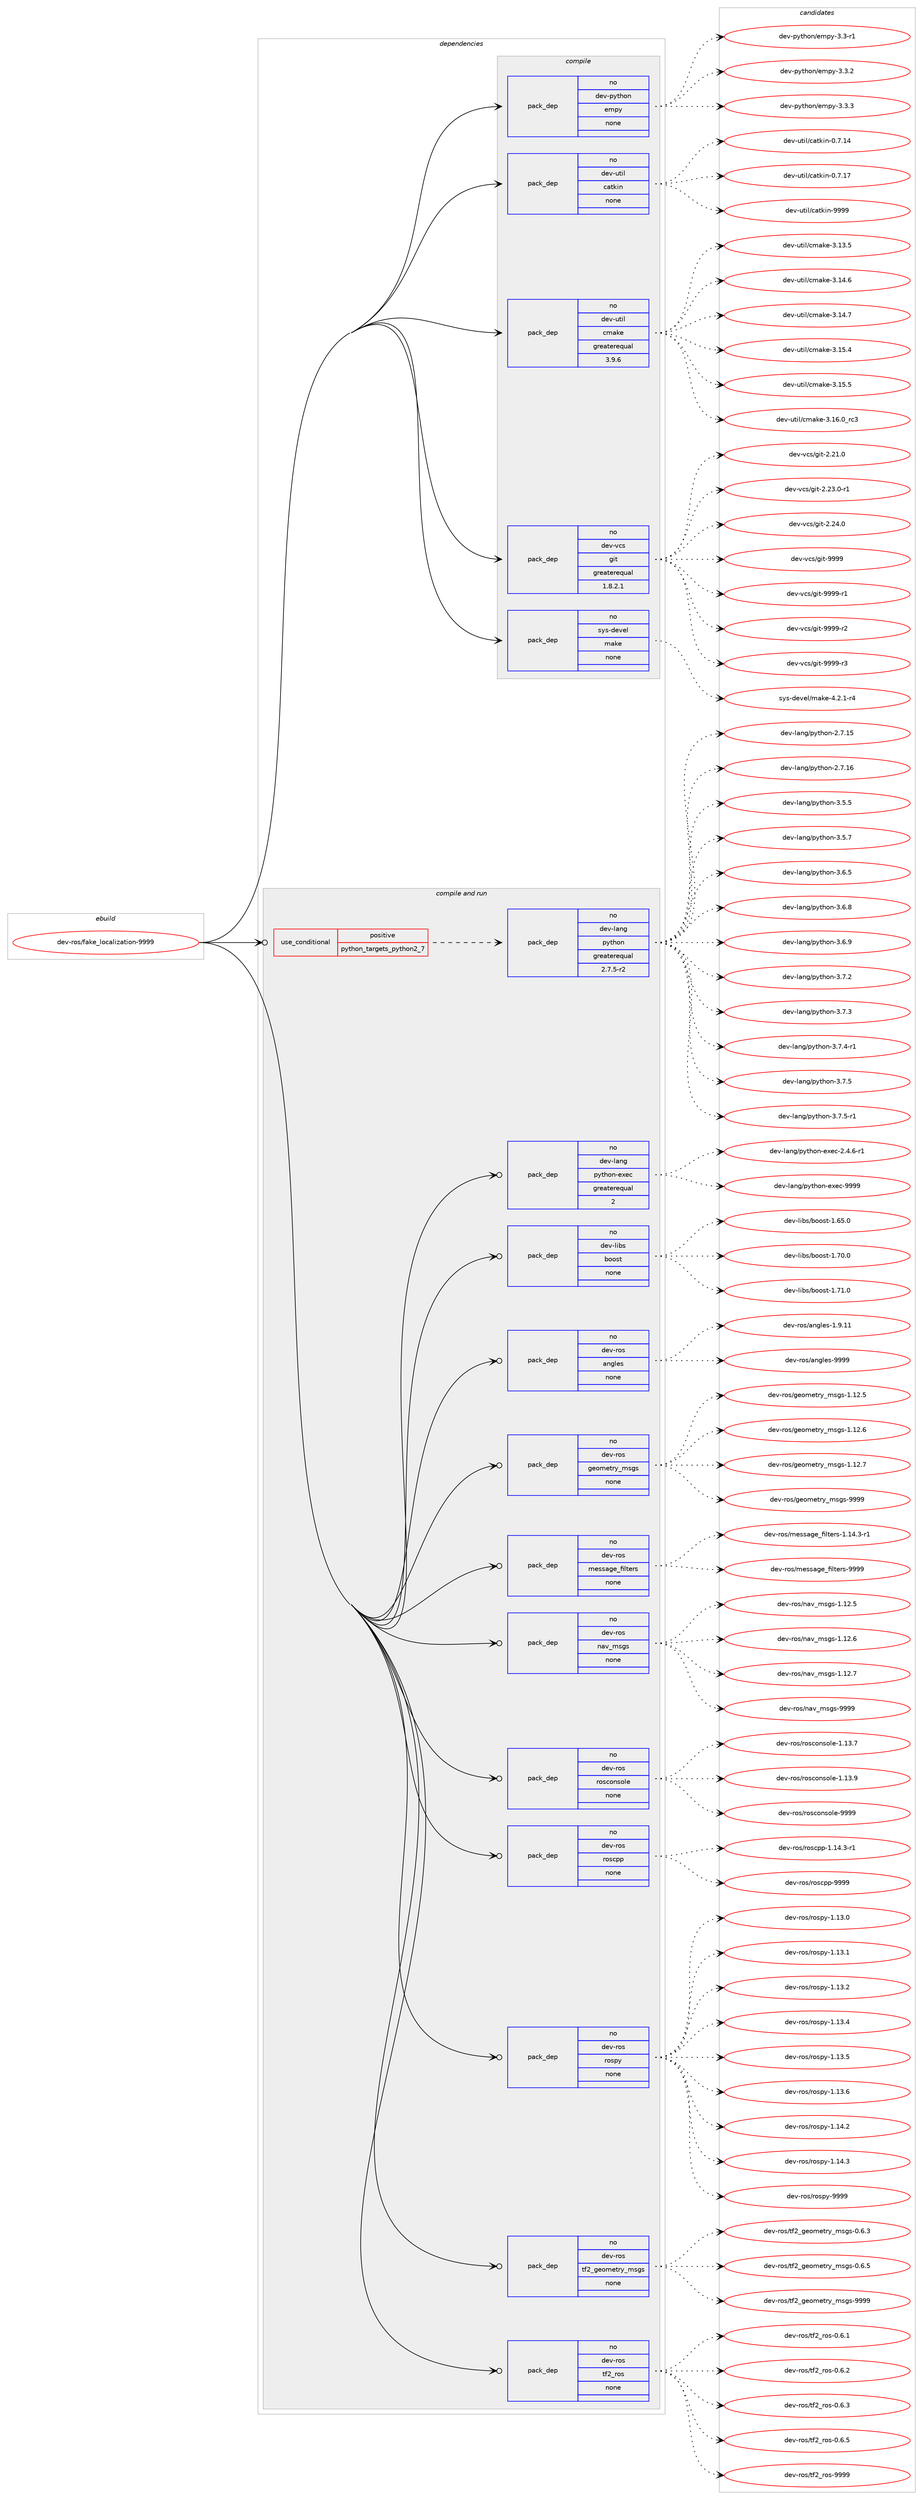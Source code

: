 digraph prolog {

# *************
# Graph options
# *************

newrank=true;
concentrate=true;
compound=true;
graph [rankdir=LR,fontname=Helvetica,fontsize=10,ranksep=1.5];#, ranksep=2.5, nodesep=0.2];
edge  [arrowhead=vee];
node  [fontname=Helvetica,fontsize=10];

# **********
# The ebuild
# **********

subgraph cluster_leftcol {
color=gray;
rank=same;
label=<<i>ebuild</i>>;
id [label="dev-ros/fake_localization-9999", color=red, width=4, href="../dev-ros/fake_localization-9999.svg"];
}

# ****************
# The dependencies
# ****************

subgraph cluster_midcol {
color=gray;
label=<<i>dependencies</i>>;
subgraph cluster_compile {
fillcolor="#eeeeee";
style=filled;
label=<<i>compile</i>>;
subgraph pack486602 {
dependency651683 [label=<<TABLE BORDER="0" CELLBORDER="1" CELLSPACING="0" CELLPADDING="4" WIDTH="220"><TR><TD ROWSPAN="6" CELLPADDING="30">pack_dep</TD></TR><TR><TD WIDTH="110">no</TD></TR><TR><TD>dev-python</TD></TR><TR><TD>empy</TD></TR><TR><TD>none</TD></TR><TR><TD></TD></TR></TABLE>>, shape=none, color=blue];
}
id:e -> dependency651683:w [weight=20,style="solid",arrowhead="vee"];
subgraph pack486603 {
dependency651684 [label=<<TABLE BORDER="0" CELLBORDER="1" CELLSPACING="0" CELLPADDING="4" WIDTH="220"><TR><TD ROWSPAN="6" CELLPADDING="30">pack_dep</TD></TR><TR><TD WIDTH="110">no</TD></TR><TR><TD>dev-util</TD></TR><TR><TD>catkin</TD></TR><TR><TD>none</TD></TR><TR><TD></TD></TR></TABLE>>, shape=none, color=blue];
}
id:e -> dependency651684:w [weight=20,style="solid",arrowhead="vee"];
subgraph pack486604 {
dependency651685 [label=<<TABLE BORDER="0" CELLBORDER="1" CELLSPACING="0" CELLPADDING="4" WIDTH="220"><TR><TD ROWSPAN="6" CELLPADDING="30">pack_dep</TD></TR><TR><TD WIDTH="110">no</TD></TR><TR><TD>dev-util</TD></TR><TR><TD>cmake</TD></TR><TR><TD>greaterequal</TD></TR><TR><TD>3.9.6</TD></TR></TABLE>>, shape=none, color=blue];
}
id:e -> dependency651685:w [weight=20,style="solid",arrowhead="vee"];
subgraph pack486605 {
dependency651686 [label=<<TABLE BORDER="0" CELLBORDER="1" CELLSPACING="0" CELLPADDING="4" WIDTH="220"><TR><TD ROWSPAN="6" CELLPADDING="30">pack_dep</TD></TR><TR><TD WIDTH="110">no</TD></TR><TR><TD>dev-vcs</TD></TR><TR><TD>git</TD></TR><TR><TD>greaterequal</TD></TR><TR><TD>1.8.2.1</TD></TR></TABLE>>, shape=none, color=blue];
}
id:e -> dependency651686:w [weight=20,style="solid",arrowhead="vee"];
subgraph pack486606 {
dependency651687 [label=<<TABLE BORDER="0" CELLBORDER="1" CELLSPACING="0" CELLPADDING="4" WIDTH="220"><TR><TD ROWSPAN="6" CELLPADDING="30">pack_dep</TD></TR><TR><TD WIDTH="110">no</TD></TR><TR><TD>sys-devel</TD></TR><TR><TD>make</TD></TR><TR><TD>none</TD></TR><TR><TD></TD></TR></TABLE>>, shape=none, color=blue];
}
id:e -> dependency651687:w [weight=20,style="solid",arrowhead="vee"];
}
subgraph cluster_compileandrun {
fillcolor="#eeeeee";
style=filled;
label=<<i>compile and run</i>>;
subgraph cond153175 {
dependency651688 [label=<<TABLE BORDER="0" CELLBORDER="1" CELLSPACING="0" CELLPADDING="4"><TR><TD ROWSPAN="3" CELLPADDING="10">use_conditional</TD></TR><TR><TD>positive</TD></TR><TR><TD>python_targets_python2_7</TD></TR></TABLE>>, shape=none, color=red];
subgraph pack486607 {
dependency651689 [label=<<TABLE BORDER="0" CELLBORDER="1" CELLSPACING="0" CELLPADDING="4" WIDTH="220"><TR><TD ROWSPAN="6" CELLPADDING="30">pack_dep</TD></TR><TR><TD WIDTH="110">no</TD></TR><TR><TD>dev-lang</TD></TR><TR><TD>python</TD></TR><TR><TD>greaterequal</TD></TR><TR><TD>2.7.5-r2</TD></TR></TABLE>>, shape=none, color=blue];
}
dependency651688:e -> dependency651689:w [weight=20,style="dashed",arrowhead="vee"];
}
id:e -> dependency651688:w [weight=20,style="solid",arrowhead="odotvee"];
subgraph pack486608 {
dependency651690 [label=<<TABLE BORDER="0" CELLBORDER="1" CELLSPACING="0" CELLPADDING="4" WIDTH="220"><TR><TD ROWSPAN="6" CELLPADDING="30">pack_dep</TD></TR><TR><TD WIDTH="110">no</TD></TR><TR><TD>dev-lang</TD></TR><TR><TD>python-exec</TD></TR><TR><TD>greaterequal</TD></TR><TR><TD>2</TD></TR></TABLE>>, shape=none, color=blue];
}
id:e -> dependency651690:w [weight=20,style="solid",arrowhead="odotvee"];
subgraph pack486609 {
dependency651691 [label=<<TABLE BORDER="0" CELLBORDER="1" CELLSPACING="0" CELLPADDING="4" WIDTH="220"><TR><TD ROWSPAN="6" CELLPADDING="30">pack_dep</TD></TR><TR><TD WIDTH="110">no</TD></TR><TR><TD>dev-libs</TD></TR><TR><TD>boost</TD></TR><TR><TD>none</TD></TR><TR><TD></TD></TR></TABLE>>, shape=none, color=blue];
}
id:e -> dependency651691:w [weight=20,style="solid",arrowhead="odotvee"];
subgraph pack486610 {
dependency651692 [label=<<TABLE BORDER="0" CELLBORDER="1" CELLSPACING="0" CELLPADDING="4" WIDTH="220"><TR><TD ROWSPAN="6" CELLPADDING="30">pack_dep</TD></TR><TR><TD WIDTH="110">no</TD></TR><TR><TD>dev-ros</TD></TR><TR><TD>angles</TD></TR><TR><TD>none</TD></TR><TR><TD></TD></TR></TABLE>>, shape=none, color=blue];
}
id:e -> dependency651692:w [weight=20,style="solid",arrowhead="odotvee"];
subgraph pack486611 {
dependency651693 [label=<<TABLE BORDER="0" CELLBORDER="1" CELLSPACING="0" CELLPADDING="4" WIDTH="220"><TR><TD ROWSPAN="6" CELLPADDING="30">pack_dep</TD></TR><TR><TD WIDTH="110">no</TD></TR><TR><TD>dev-ros</TD></TR><TR><TD>geometry_msgs</TD></TR><TR><TD>none</TD></TR><TR><TD></TD></TR></TABLE>>, shape=none, color=blue];
}
id:e -> dependency651693:w [weight=20,style="solid",arrowhead="odotvee"];
subgraph pack486612 {
dependency651694 [label=<<TABLE BORDER="0" CELLBORDER="1" CELLSPACING="0" CELLPADDING="4" WIDTH="220"><TR><TD ROWSPAN="6" CELLPADDING="30">pack_dep</TD></TR><TR><TD WIDTH="110">no</TD></TR><TR><TD>dev-ros</TD></TR><TR><TD>message_filters</TD></TR><TR><TD>none</TD></TR><TR><TD></TD></TR></TABLE>>, shape=none, color=blue];
}
id:e -> dependency651694:w [weight=20,style="solid",arrowhead="odotvee"];
subgraph pack486613 {
dependency651695 [label=<<TABLE BORDER="0" CELLBORDER="1" CELLSPACING="0" CELLPADDING="4" WIDTH="220"><TR><TD ROWSPAN="6" CELLPADDING="30">pack_dep</TD></TR><TR><TD WIDTH="110">no</TD></TR><TR><TD>dev-ros</TD></TR><TR><TD>nav_msgs</TD></TR><TR><TD>none</TD></TR><TR><TD></TD></TR></TABLE>>, shape=none, color=blue];
}
id:e -> dependency651695:w [weight=20,style="solid",arrowhead="odotvee"];
subgraph pack486614 {
dependency651696 [label=<<TABLE BORDER="0" CELLBORDER="1" CELLSPACING="0" CELLPADDING="4" WIDTH="220"><TR><TD ROWSPAN="6" CELLPADDING="30">pack_dep</TD></TR><TR><TD WIDTH="110">no</TD></TR><TR><TD>dev-ros</TD></TR><TR><TD>rosconsole</TD></TR><TR><TD>none</TD></TR><TR><TD></TD></TR></TABLE>>, shape=none, color=blue];
}
id:e -> dependency651696:w [weight=20,style="solid",arrowhead="odotvee"];
subgraph pack486615 {
dependency651697 [label=<<TABLE BORDER="0" CELLBORDER="1" CELLSPACING="0" CELLPADDING="4" WIDTH="220"><TR><TD ROWSPAN="6" CELLPADDING="30">pack_dep</TD></TR><TR><TD WIDTH="110">no</TD></TR><TR><TD>dev-ros</TD></TR><TR><TD>roscpp</TD></TR><TR><TD>none</TD></TR><TR><TD></TD></TR></TABLE>>, shape=none, color=blue];
}
id:e -> dependency651697:w [weight=20,style="solid",arrowhead="odotvee"];
subgraph pack486616 {
dependency651698 [label=<<TABLE BORDER="0" CELLBORDER="1" CELLSPACING="0" CELLPADDING="4" WIDTH="220"><TR><TD ROWSPAN="6" CELLPADDING="30">pack_dep</TD></TR><TR><TD WIDTH="110">no</TD></TR><TR><TD>dev-ros</TD></TR><TR><TD>rospy</TD></TR><TR><TD>none</TD></TR><TR><TD></TD></TR></TABLE>>, shape=none, color=blue];
}
id:e -> dependency651698:w [weight=20,style="solid",arrowhead="odotvee"];
subgraph pack486617 {
dependency651699 [label=<<TABLE BORDER="0" CELLBORDER="1" CELLSPACING="0" CELLPADDING="4" WIDTH="220"><TR><TD ROWSPAN="6" CELLPADDING="30">pack_dep</TD></TR><TR><TD WIDTH="110">no</TD></TR><TR><TD>dev-ros</TD></TR><TR><TD>tf2_geometry_msgs</TD></TR><TR><TD>none</TD></TR><TR><TD></TD></TR></TABLE>>, shape=none, color=blue];
}
id:e -> dependency651699:w [weight=20,style="solid",arrowhead="odotvee"];
subgraph pack486618 {
dependency651700 [label=<<TABLE BORDER="0" CELLBORDER="1" CELLSPACING="0" CELLPADDING="4" WIDTH="220"><TR><TD ROWSPAN="6" CELLPADDING="30">pack_dep</TD></TR><TR><TD WIDTH="110">no</TD></TR><TR><TD>dev-ros</TD></TR><TR><TD>tf2_ros</TD></TR><TR><TD>none</TD></TR><TR><TD></TD></TR></TABLE>>, shape=none, color=blue];
}
id:e -> dependency651700:w [weight=20,style="solid",arrowhead="odotvee"];
}
subgraph cluster_run {
fillcolor="#eeeeee";
style=filled;
label=<<i>run</i>>;
}
}

# **************
# The candidates
# **************

subgraph cluster_choices {
rank=same;
color=gray;
label=<<i>candidates</i>>;

subgraph choice486602 {
color=black;
nodesep=1;
choice1001011184511212111610411111047101109112121455146514511449 [label="dev-python/empy-3.3-r1", color=red, width=4,href="../dev-python/empy-3.3-r1.svg"];
choice1001011184511212111610411111047101109112121455146514650 [label="dev-python/empy-3.3.2", color=red, width=4,href="../dev-python/empy-3.3.2.svg"];
choice1001011184511212111610411111047101109112121455146514651 [label="dev-python/empy-3.3.3", color=red, width=4,href="../dev-python/empy-3.3.3.svg"];
dependency651683:e -> choice1001011184511212111610411111047101109112121455146514511449:w [style=dotted,weight="100"];
dependency651683:e -> choice1001011184511212111610411111047101109112121455146514650:w [style=dotted,weight="100"];
dependency651683:e -> choice1001011184511212111610411111047101109112121455146514651:w [style=dotted,weight="100"];
}
subgraph choice486603 {
color=black;
nodesep=1;
choice1001011184511711610510847999711610710511045484655464952 [label="dev-util/catkin-0.7.14", color=red, width=4,href="../dev-util/catkin-0.7.14.svg"];
choice1001011184511711610510847999711610710511045484655464955 [label="dev-util/catkin-0.7.17", color=red, width=4,href="../dev-util/catkin-0.7.17.svg"];
choice100101118451171161051084799971161071051104557575757 [label="dev-util/catkin-9999", color=red, width=4,href="../dev-util/catkin-9999.svg"];
dependency651684:e -> choice1001011184511711610510847999711610710511045484655464952:w [style=dotted,weight="100"];
dependency651684:e -> choice1001011184511711610510847999711610710511045484655464955:w [style=dotted,weight="100"];
dependency651684:e -> choice100101118451171161051084799971161071051104557575757:w [style=dotted,weight="100"];
}
subgraph choice486604 {
color=black;
nodesep=1;
choice1001011184511711610510847991099710710145514649514653 [label="dev-util/cmake-3.13.5", color=red, width=4,href="../dev-util/cmake-3.13.5.svg"];
choice1001011184511711610510847991099710710145514649524654 [label="dev-util/cmake-3.14.6", color=red, width=4,href="../dev-util/cmake-3.14.6.svg"];
choice1001011184511711610510847991099710710145514649524655 [label="dev-util/cmake-3.14.7", color=red, width=4,href="../dev-util/cmake-3.14.7.svg"];
choice1001011184511711610510847991099710710145514649534652 [label="dev-util/cmake-3.15.4", color=red, width=4,href="../dev-util/cmake-3.15.4.svg"];
choice1001011184511711610510847991099710710145514649534653 [label="dev-util/cmake-3.15.5", color=red, width=4,href="../dev-util/cmake-3.15.5.svg"];
choice1001011184511711610510847991099710710145514649544648951149951 [label="dev-util/cmake-3.16.0_rc3", color=red, width=4,href="../dev-util/cmake-3.16.0_rc3.svg"];
dependency651685:e -> choice1001011184511711610510847991099710710145514649514653:w [style=dotted,weight="100"];
dependency651685:e -> choice1001011184511711610510847991099710710145514649524654:w [style=dotted,weight="100"];
dependency651685:e -> choice1001011184511711610510847991099710710145514649524655:w [style=dotted,weight="100"];
dependency651685:e -> choice1001011184511711610510847991099710710145514649534652:w [style=dotted,weight="100"];
dependency651685:e -> choice1001011184511711610510847991099710710145514649534653:w [style=dotted,weight="100"];
dependency651685:e -> choice1001011184511711610510847991099710710145514649544648951149951:w [style=dotted,weight="100"];
}
subgraph choice486605 {
color=black;
nodesep=1;
choice10010111845118991154710310511645504650494648 [label="dev-vcs/git-2.21.0", color=red, width=4,href="../dev-vcs/git-2.21.0.svg"];
choice100101118451189911547103105116455046505146484511449 [label="dev-vcs/git-2.23.0-r1", color=red, width=4,href="../dev-vcs/git-2.23.0-r1.svg"];
choice10010111845118991154710310511645504650524648 [label="dev-vcs/git-2.24.0", color=red, width=4,href="../dev-vcs/git-2.24.0.svg"];
choice1001011184511899115471031051164557575757 [label="dev-vcs/git-9999", color=red, width=4,href="../dev-vcs/git-9999.svg"];
choice10010111845118991154710310511645575757574511449 [label="dev-vcs/git-9999-r1", color=red, width=4,href="../dev-vcs/git-9999-r1.svg"];
choice10010111845118991154710310511645575757574511450 [label="dev-vcs/git-9999-r2", color=red, width=4,href="../dev-vcs/git-9999-r2.svg"];
choice10010111845118991154710310511645575757574511451 [label="dev-vcs/git-9999-r3", color=red, width=4,href="../dev-vcs/git-9999-r3.svg"];
dependency651686:e -> choice10010111845118991154710310511645504650494648:w [style=dotted,weight="100"];
dependency651686:e -> choice100101118451189911547103105116455046505146484511449:w [style=dotted,weight="100"];
dependency651686:e -> choice10010111845118991154710310511645504650524648:w [style=dotted,weight="100"];
dependency651686:e -> choice1001011184511899115471031051164557575757:w [style=dotted,weight="100"];
dependency651686:e -> choice10010111845118991154710310511645575757574511449:w [style=dotted,weight="100"];
dependency651686:e -> choice10010111845118991154710310511645575757574511450:w [style=dotted,weight="100"];
dependency651686:e -> choice10010111845118991154710310511645575757574511451:w [style=dotted,weight="100"];
}
subgraph choice486606 {
color=black;
nodesep=1;
choice1151211154510010111810110847109971071014552465046494511452 [label="sys-devel/make-4.2.1-r4", color=red, width=4,href="../sys-devel/make-4.2.1-r4.svg"];
dependency651687:e -> choice1151211154510010111810110847109971071014552465046494511452:w [style=dotted,weight="100"];
}
subgraph choice486607 {
color=black;
nodesep=1;
choice10010111845108971101034711212111610411111045504655464953 [label="dev-lang/python-2.7.15", color=red, width=4,href="../dev-lang/python-2.7.15.svg"];
choice10010111845108971101034711212111610411111045504655464954 [label="dev-lang/python-2.7.16", color=red, width=4,href="../dev-lang/python-2.7.16.svg"];
choice100101118451089711010347112121116104111110455146534653 [label="dev-lang/python-3.5.5", color=red, width=4,href="../dev-lang/python-3.5.5.svg"];
choice100101118451089711010347112121116104111110455146534655 [label="dev-lang/python-3.5.7", color=red, width=4,href="../dev-lang/python-3.5.7.svg"];
choice100101118451089711010347112121116104111110455146544653 [label="dev-lang/python-3.6.5", color=red, width=4,href="../dev-lang/python-3.6.5.svg"];
choice100101118451089711010347112121116104111110455146544656 [label="dev-lang/python-3.6.8", color=red, width=4,href="../dev-lang/python-3.6.8.svg"];
choice100101118451089711010347112121116104111110455146544657 [label="dev-lang/python-3.6.9", color=red, width=4,href="../dev-lang/python-3.6.9.svg"];
choice100101118451089711010347112121116104111110455146554650 [label="dev-lang/python-3.7.2", color=red, width=4,href="../dev-lang/python-3.7.2.svg"];
choice100101118451089711010347112121116104111110455146554651 [label="dev-lang/python-3.7.3", color=red, width=4,href="../dev-lang/python-3.7.3.svg"];
choice1001011184510897110103471121211161041111104551465546524511449 [label="dev-lang/python-3.7.4-r1", color=red, width=4,href="../dev-lang/python-3.7.4-r1.svg"];
choice100101118451089711010347112121116104111110455146554653 [label="dev-lang/python-3.7.5", color=red, width=4,href="../dev-lang/python-3.7.5.svg"];
choice1001011184510897110103471121211161041111104551465546534511449 [label="dev-lang/python-3.7.5-r1", color=red, width=4,href="../dev-lang/python-3.7.5-r1.svg"];
dependency651689:e -> choice10010111845108971101034711212111610411111045504655464953:w [style=dotted,weight="100"];
dependency651689:e -> choice10010111845108971101034711212111610411111045504655464954:w [style=dotted,weight="100"];
dependency651689:e -> choice100101118451089711010347112121116104111110455146534653:w [style=dotted,weight="100"];
dependency651689:e -> choice100101118451089711010347112121116104111110455146534655:w [style=dotted,weight="100"];
dependency651689:e -> choice100101118451089711010347112121116104111110455146544653:w [style=dotted,weight="100"];
dependency651689:e -> choice100101118451089711010347112121116104111110455146544656:w [style=dotted,weight="100"];
dependency651689:e -> choice100101118451089711010347112121116104111110455146544657:w [style=dotted,weight="100"];
dependency651689:e -> choice100101118451089711010347112121116104111110455146554650:w [style=dotted,weight="100"];
dependency651689:e -> choice100101118451089711010347112121116104111110455146554651:w [style=dotted,weight="100"];
dependency651689:e -> choice1001011184510897110103471121211161041111104551465546524511449:w [style=dotted,weight="100"];
dependency651689:e -> choice100101118451089711010347112121116104111110455146554653:w [style=dotted,weight="100"];
dependency651689:e -> choice1001011184510897110103471121211161041111104551465546534511449:w [style=dotted,weight="100"];
}
subgraph choice486608 {
color=black;
nodesep=1;
choice10010111845108971101034711212111610411111045101120101994550465246544511449 [label="dev-lang/python-exec-2.4.6-r1", color=red, width=4,href="../dev-lang/python-exec-2.4.6-r1.svg"];
choice10010111845108971101034711212111610411111045101120101994557575757 [label="dev-lang/python-exec-9999", color=red, width=4,href="../dev-lang/python-exec-9999.svg"];
dependency651690:e -> choice10010111845108971101034711212111610411111045101120101994550465246544511449:w [style=dotted,weight="100"];
dependency651690:e -> choice10010111845108971101034711212111610411111045101120101994557575757:w [style=dotted,weight="100"];
}
subgraph choice486609 {
color=black;
nodesep=1;
choice1001011184510810598115479811111111511645494654534648 [label="dev-libs/boost-1.65.0", color=red, width=4,href="../dev-libs/boost-1.65.0.svg"];
choice1001011184510810598115479811111111511645494655484648 [label="dev-libs/boost-1.70.0", color=red, width=4,href="../dev-libs/boost-1.70.0.svg"];
choice1001011184510810598115479811111111511645494655494648 [label="dev-libs/boost-1.71.0", color=red, width=4,href="../dev-libs/boost-1.71.0.svg"];
dependency651691:e -> choice1001011184510810598115479811111111511645494654534648:w [style=dotted,weight="100"];
dependency651691:e -> choice1001011184510810598115479811111111511645494655484648:w [style=dotted,weight="100"];
dependency651691:e -> choice1001011184510810598115479811111111511645494655494648:w [style=dotted,weight="100"];
}
subgraph choice486610 {
color=black;
nodesep=1;
choice10010111845114111115479711010310810111545494657464949 [label="dev-ros/angles-1.9.11", color=red, width=4,href="../dev-ros/angles-1.9.11.svg"];
choice1001011184511411111547971101031081011154557575757 [label="dev-ros/angles-9999", color=red, width=4,href="../dev-ros/angles-9999.svg"];
dependency651692:e -> choice10010111845114111115479711010310810111545494657464949:w [style=dotted,weight="100"];
dependency651692:e -> choice1001011184511411111547971101031081011154557575757:w [style=dotted,weight="100"];
}
subgraph choice486611 {
color=black;
nodesep=1;
choice10010111845114111115471031011111091011161141219510911510311545494649504653 [label="dev-ros/geometry_msgs-1.12.5", color=red, width=4,href="../dev-ros/geometry_msgs-1.12.5.svg"];
choice10010111845114111115471031011111091011161141219510911510311545494649504654 [label="dev-ros/geometry_msgs-1.12.6", color=red, width=4,href="../dev-ros/geometry_msgs-1.12.6.svg"];
choice10010111845114111115471031011111091011161141219510911510311545494649504655 [label="dev-ros/geometry_msgs-1.12.7", color=red, width=4,href="../dev-ros/geometry_msgs-1.12.7.svg"];
choice1001011184511411111547103101111109101116114121951091151031154557575757 [label="dev-ros/geometry_msgs-9999", color=red, width=4,href="../dev-ros/geometry_msgs-9999.svg"];
dependency651693:e -> choice10010111845114111115471031011111091011161141219510911510311545494649504653:w [style=dotted,weight="100"];
dependency651693:e -> choice10010111845114111115471031011111091011161141219510911510311545494649504654:w [style=dotted,weight="100"];
dependency651693:e -> choice10010111845114111115471031011111091011161141219510911510311545494649504655:w [style=dotted,weight="100"];
dependency651693:e -> choice1001011184511411111547103101111109101116114121951091151031154557575757:w [style=dotted,weight="100"];
}
subgraph choice486612 {
color=black;
nodesep=1;
choice10010111845114111115471091011151159710310195102105108116101114115454946495246514511449 [label="dev-ros/message_filters-1.14.3-r1", color=red, width=4,href="../dev-ros/message_filters-1.14.3-r1.svg"];
choice100101118451141111154710910111511597103101951021051081161011141154557575757 [label="dev-ros/message_filters-9999", color=red, width=4,href="../dev-ros/message_filters-9999.svg"];
dependency651694:e -> choice10010111845114111115471091011151159710310195102105108116101114115454946495246514511449:w [style=dotted,weight="100"];
dependency651694:e -> choice100101118451141111154710910111511597103101951021051081161011141154557575757:w [style=dotted,weight="100"];
}
subgraph choice486613 {
color=black;
nodesep=1;
choice1001011184511411111547110971189510911510311545494649504653 [label="dev-ros/nav_msgs-1.12.5", color=red, width=4,href="../dev-ros/nav_msgs-1.12.5.svg"];
choice1001011184511411111547110971189510911510311545494649504654 [label="dev-ros/nav_msgs-1.12.6", color=red, width=4,href="../dev-ros/nav_msgs-1.12.6.svg"];
choice1001011184511411111547110971189510911510311545494649504655 [label="dev-ros/nav_msgs-1.12.7", color=red, width=4,href="../dev-ros/nav_msgs-1.12.7.svg"];
choice100101118451141111154711097118951091151031154557575757 [label="dev-ros/nav_msgs-9999", color=red, width=4,href="../dev-ros/nav_msgs-9999.svg"];
dependency651695:e -> choice1001011184511411111547110971189510911510311545494649504653:w [style=dotted,weight="100"];
dependency651695:e -> choice1001011184511411111547110971189510911510311545494649504654:w [style=dotted,weight="100"];
dependency651695:e -> choice1001011184511411111547110971189510911510311545494649504655:w [style=dotted,weight="100"];
dependency651695:e -> choice100101118451141111154711097118951091151031154557575757:w [style=dotted,weight="100"];
}
subgraph choice486614 {
color=black;
nodesep=1;
choice10010111845114111115471141111159911111011511110810145494649514655 [label="dev-ros/rosconsole-1.13.7", color=red, width=4,href="../dev-ros/rosconsole-1.13.7.svg"];
choice10010111845114111115471141111159911111011511110810145494649514657 [label="dev-ros/rosconsole-1.13.9", color=red, width=4,href="../dev-ros/rosconsole-1.13.9.svg"];
choice1001011184511411111547114111115991111101151111081014557575757 [label="dev-ros/rosconsole-9999", color=red, width=4,href="../dev-ros/rosconsole-9999.svg"];
dependency651696:e -> choice10010111845114111115471141111159911111011511110810145494649514655:w [style=dotted,weight="100"];
dependency651696:e -> choice10010111845114111115471141111159911111011511110810145494649514657:w [style=dotted,weight="100"];
dependency651696:e -> choice1001011184511411111547114111115991111101151111081014557575757:w [style=dotted,weight="100"];
}
subgraph choice486615 {
color=black;
nodesep=1;
choice100101118451141111154711411111599112112454946495246514511449 [label="dev-ros/roscpp-1.14.3-r1", color=red, width=4,href="../dev-ros/roscpp-1.14.3-r1.svg"];
choice1001011184511411111547114111115991121124557575757 [label="dev-ros/roscpp-9999", color=red, width=4,href="../dev-ros/roscpp-9999.svg"];
dependency651697:e -> choice100101118451141111154711411111599112112454946495246514511449:w [style=dotted,weight="100"];
dependency651697:e -> choice1001011184511411111547114111115991121124557575757:w [style=dotted,weight="100"];
}
subgraph choice486616 {
color=black;
nodesep=1;
choice100101118451141111154711411111511212145494649514648 [label="dev-ros/rospy-1.13.0", color=red, width=4,href="../dev-ros/rospy-1.13.0.svg"];
choice100101118451141111154711411111511212145494649514649 [label="dev-ros/rospy-1.13.1", color=red, width=4,href="../dev-ros/rospy-1.13.1.svg"];
choice100101118451141111154711411111511212145494649514650 [label="dev-ros/rospy-1.13.2", color=red, width=4,href="../dev-ros/rospy-1.13.2.svg"];
choice100101118451141111154711411111511212145494649514652 [label="dev-ros/rospy-1.13.4", color=red, width=4,href="../dev-ros/rospy-1.13.4.svg"];
choice100101118451141111154711411111511212145494649514653 [label="dev-ros/rospy-1.13.5", color=red, width=4,href="../dev-ros/rospy-1.13.5.svg"];
choice100101118451141111154711411111511212145494649514654 [label="dev-ros/rospy-1.13.6", color=red, width=4,href="../dev-ros/rospy-1.13.6.svg"];
choice100101118451141111154711411111511212145494649524650 [label="dev-ros/rospy-1.14.2", color=red, width=4,href="../dev-ros/rospy-1.14.2.svg"];
choice100101118451141111154711411111511212145494649524651 [label="dev-ros/rospy-1.14.3", color=red, width=4,href="../dev-ros/rospy-1.14.3.svg"];
choice10010111845114111115471141111151121214557575757 [label="dev-ros/rospy-9999", color=red, width=4,href="../dev-ros/rospy-9999.svg"];
dependency651698:e -> choice100101118451141111154711411111511212145494649514648:w [style=dotted,weight="100"];
dependency651698:e -> choice100101118451141111154711411111511212145494649514649:w [style=dotted,weight="100"];
dependency651698:e -> choice100101118451141111154711411111511212145494649514650:w [style=dotted,weight="100"];
dependency651698:e -> choice100101118451141111154711411111511212145494649514652:w [style=dotted,weight="100"];
dependency651698:e -> choice100101118451141111154711411111511212145494649514653:w [style=dotted,weight="100"];
dependency651698:e -> choice100101118451141111154711411111511212145494649514654:w [style=dotted,weight="100"];
dependency651698:e -> choice100101118451141111154711411111511212145494649524650:w [style=dotted,weight="100"];
dependency651698:e -> choice100101118451141111154711411111511212145494649524651:w [style=dotted,weight="100"];
dependency651698:e -> choice10010111845114111115471141111151121214557575757:w [style=dotted,weight="100"];
}
subgraph choice486617 {
color=black;
nodesep=1;
choice1001011184511411111547116102509510310111110910111611412195109115103115454846544651 [label="dev-ros/tf2_geometry_msgs-0.6.3", color=red, width=4,href="../dev-ros/tf2_geometry_msgs-0.6.3.svg"];
choice1001011184511411111547116102509510310111110910111611412195109115103115454846544653 [label="dev-ros/tf2_geometry_msgs-0.6.5", color=red, width=4,href="../dev-ros/tf2_geometry_msgs-0.6.5.svg"];
choice10010111845114111115471161025095103101111109101116114121951091151031154557575757 [label="dev-ros/tf2_geometry_msgs-9999", color=red, width=4,href="../dev-ros/tf2_geometry_msgs-9999.svg"];
dependency651699:e -> choice1001011184511411111547116102509510310111110910111611412195109115103115454846544651:w [style=dotted,weight="100"];
dependency651699:e -> choice1001011184511411111547116102509510310111110910111611412195109115103115454846544653:w [style=dotted,weight="100"];
dependency651699:e -> choice10010111845114111115471161025095103101111109101116114121951091151031154557575757:w [style=dotted,weight="100"];
}
subgraph choice486618 {
color=black;
nodesep=1;
choice10010111845114111115471161025095114111115454846544649 [label="dev-ros/tf2_ros-0.6.1", color=red, width=4,href="../dev-ros/tf2_ros-0.6.1.svg"];
choice10010111845114111115471161025095114111115454846544650 [label="dev-ros/tf2_ros-0.6.2", color=red, width=4,href="../dev-ros/tf2_ros-0.6.2.svg"];
choice10010111845114111115471161025095114111115454846544651 [label="dev-ros/tf2_ros-0.6.3", color=red, width=4,href="../dev-ros/tf2_ros-0.6.3.svg"];
choice10010111845114111115471161025095114111115454846544653 [label="dev-ros/tf2_ros-0.6.5", color=red, width=4,href="../dev-ros/tf2_ros-0.6.5.svg"];
choice100101118451141111154711610250951141111154557575757 [label="dev-ros/tf2_ros-9999", color=red, width=4,href="../dev-ros/tf2_ros-9999.svg"];
dependency651700:e -> choice10010111845114111115471161025095114111115454846544649:w [style=dotted,weight="100"];
dependency651700:e -> choice10010111845114111115471161025095114111115454846544650:w [style=dotted,weight="100"];
dependency651700:e -> choice10010111845114111115471161025095114111115454846544651:w [style=dotted,weight="100"];
dependency651700:e -> choice10010111845114111115471161025095114111115454846544653:w [style=dotted,weight="100"];
dependency651700:e -> choice100101118451141111154711610250951141111154557575757:w [style=dotted,weight="100"];
}
}

}
